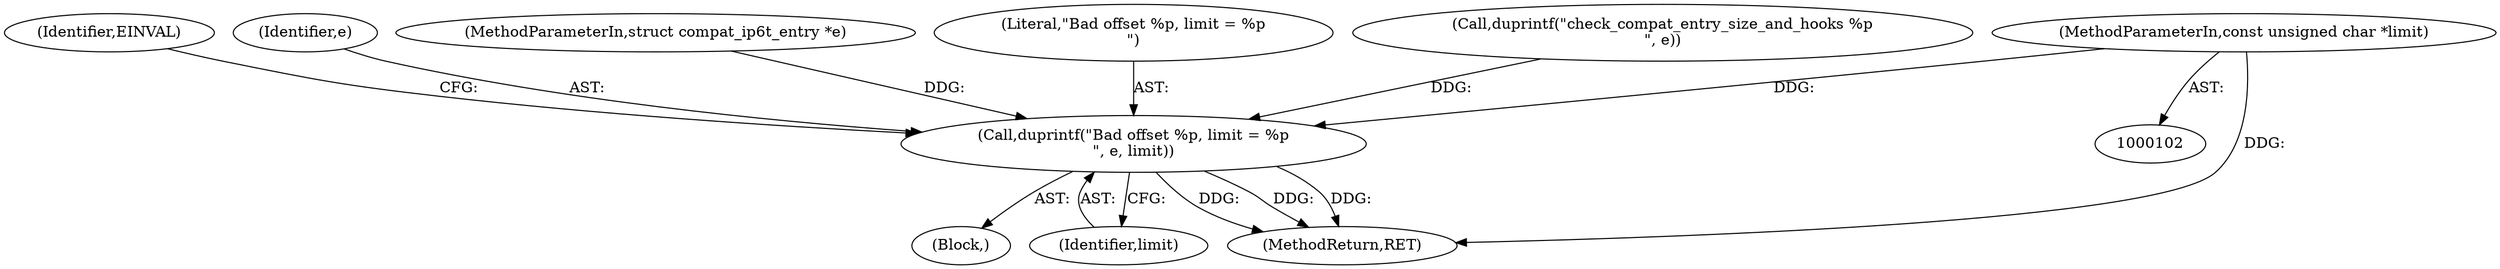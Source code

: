 digraph "0_linux_ce683e5f9d045e5d67d1312a42b359cb2ab2a13c_3@pointer" {
"1000107" [label="(MethodParameterIn,const unsigned char *limit)"];
"1000124" [label="(Call,duprintf(\"Bad offset %p, limit = %p\n\", e, limit))"];
"1000127" [label="(Identifier,limit)"];
"1000107" [label="(MethodParameterIn,const unsigned char *limit)"];
"1000130" [label="(Identifier,EINVAL)"];
"1000126" [label="(Identifier,e)"];
"1000103" [label="(MethodParameterIn,struct compat_ip6t_entry *e)"];
"1000125" [label="(Literal,\"Bad offset %p, limit = %p\n\")"];
"1000123" [label="(Block,)"];
"1000124" [label="(Call,duprintf(\"Bad offset %p, limit = %p\n\", e, limit))"];
"1000120" [label="(Call,duprintf(\"check_compat_entry_size_and_hooks %p\n\", e))"];
"1000375" [label="(MethodReturn,RET)"];
"1000107" -> "1000102"  [label="AST: "];
"1000107" -> "1000375"  [label="DDG: "];
"1000107" -> "1000124"  [label="DDG: "];
"1000124" -> "1000123"  [label="AST: "];
"1000124" -> "1000127"  [label="CFG: "];
"1000125" -> "1000124"  [label="AST: "];
"1000126" -> "1000124"  [label="AST: "];
"1000127" -> "1000124"  [label="AST: "];
"1000130" -> "1000124"  [label="CFG: "];
"1000124" -> "1000375"  [label="DDG: "];
"1000124" -> "1000375"  [label="DDG: "];
"1000124" -> "1000375"  [label="DDG: "];
"1000120" -> "1000124"  [label="DDG: "];
"1000103" -> "1000124"  [label="DDG: "];
}
